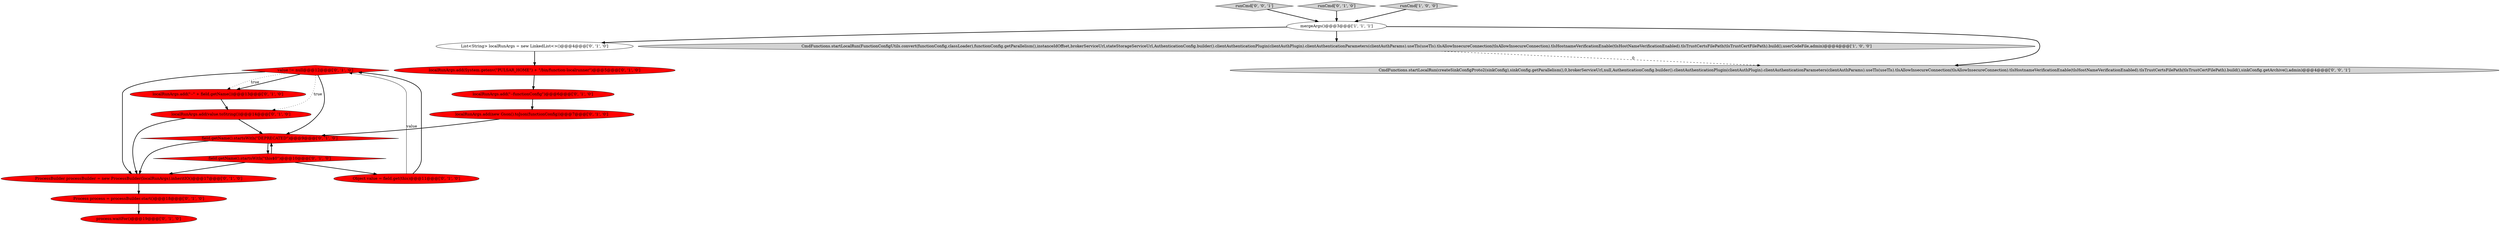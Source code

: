 digraph {
5 [style = filled, label = "process.waitFor()@@@19@@@['0', '1', '0']", fillcolor = red, shape = ellipse image = "AAA1AAABBB2BBB"];
18 [style = filled, label = "runCmd['0', '0', '1']", fillcolor = lightgray, shape = diamond image = "AAA0AAABBB3BBB"];
7 [style = filled, label = "localRunArgs.add(System.getenv(\"PULSAR_HOME\") + \"/bin/function-localrunner\")@@@5@@@['0', '1', '0']", fillcolor = red, shape = ellipse image = "AAA1AAABBB2BBB"];
10 [style = filled, label = "localRunArgs.add(\"--\" + field.getName())@@@13@@@['0', '1', '0']", fillcolor = red, shape = ellipse image = "AAA1AAABBB2BBB"];
14 [style = filled, label = "value != null@@@12@@@['0', '1', '0']", fillcolor = red, shape = diamond image = "AAA1AAABBB2BBB"];
15 [style = filled, label = "field.getName().startsWith(\"this$0\")@@@10@@@['0', '1', '0']", fillcolor = red, shape = diamond image = "AAA1AAABBB2BBB"];
16 [style = filled, label = "Process process = processBuilder.start()@@@18@@@['0', '1', '0']", fillcolor = red, shape = ellipse image = "AAA1AAABBB2BBB"];
17 [style = filled, label = "CmdFunctions.startLocalRun(createSinkConfigProto2(sinkConfig),sinkConfig.getParallelism(),0,brokerServiceUrl,null,AuthenticationConfig.builder().clientAuthenticationPlugin(clientAuthPlugin).clientAuthenticationParameters(clientAuthParams).useTls(useTls).tlsAllowInsecureConnection(tlsAllowInsecureConnection).tlsHostnameVerificationEnable(tlsHostNameVerificationEnabled).tlsTrustCertsFilePath(tlsTrustCertFilePath).build(),sinkConfig.getArchive(),admin)@@@4@@@['0', '0', '1']", fillcolor = lightgray, shape = ellipse image = "AAA0AAABBB3BBB"];
6 [style = filled, label = "runCmd['0', '1', '0']", fillcolor = lightgray, shape = diamond image = "AAA0AAABBB2BBB"];
2 [style = filled, label = "runCmd['1', '0', '0']", fillcolor = lightgray, shape = diamond image = "AAA0AAABBB1BBB"];
8 [style = filled, label = "localRunArgs.add(new Gson().toJson(functionConfig))@@@7@@@['0', '1', '0']", fillcolor = red, shape = ellipse image = "AAA1AAABBB2BBB"];
1 [style = filled, label = "mergeArgs()@@@3@@@['1', '1', '1']", fillcolor = white, shape = ellipse image = "AAA0AAABBB1BBB"];
4 [style = filled, label = "localRunArgs.add(value.toString())@@@14@@@['0', '1', '0']", fillcolor = red, shape = ellipse image = "AAA1AAABBB2BBB"];
9 [style = filled, label = "ProcessBuilder processBuilder = new ProcessBuilder(localRunArgs).inheritIO()@@@17@@@['0', '1', '0']", fillcolor = red, shape = ellipse image = "AAA1AAABBB2BBB"];
0 [style = filled, label = "CmdFunctions.startLocalRun(FunctionConfigUtils.convert(functionConfig,classLoader),functionConfig.getParallelism(),instanceIdOffset,brokerServiceUrl,stateStorageServiceUrl,AuthenticationConfig.builder().clientAuthenticationPlugin(clientAuthPlugin).clientAuthenticationParameters(clientAuthParams).useTls(useTls).tlsAllowInsecureConnection(tlsAllowInsecureConnection).tlsHostnameVerificationEnable(tlsHostNameVerificationEnabled).tlsTrustCertsFilePath(tlsTrustCertFilePath).build(),userCodeFile,admin)@@@4@@@['1', '0', '0']", fillcolor = lightgray, shape = ellipse image = "AAA0AAABBB1BBB"];
3 [style = filled, label = "field.getName().startsWith(\"DEPRECATED\")@@@9@@@['0', '1', '0']", fillcolor = red, shape = diamond image = "AAA1AAABBB2BBB"];
13 [style = filled, label = "List<String> localRunArgs = new LinkedList<>()@@@4@@@['0', '1', '0']", fillcolor = white, shape = ellipse image = "AAA0AAABBB2BBB"];
12 [style = filled, label = "localRunArgs.add(\"--functionConfig\")@@@6@@@['0', '1', '0']", fillcolor = red, shape = ellipse image = "AAA1AAABBB2BBB"];
11 [style = filled, label = "Object value = field.get(this)@@@11@@@['0', '1', '0']", fillcolor = red, shape = ellipse image = "AAA1AAABBB2BBB"];
14->3 [style = bold, label=""];
4->9 [style = bold, label=""];
4->3 [style = bold, label=""];
11->14 [style = solid, label="value"];
11->14 [style = bold, label=""];
7->12 [style = bold, label=""];
2->1 [style = bold, label=""];
8->3 [style = bold, label=""];
14->10 [style = bold, label=""];
3->15 [style = bold, label=""];
1->0 [style = bold, label=""];
15->3 [style = bold, label=""];
0->17 [style = dashed, label="0"];
1->13 [style = bold, label=""];
9->16 [style = bold, label=""];
14->10 [style = dotted, label="true"];
1->17 [style = bold, label=""];
3->9 [style = bold, label=""];
6->1 [style = bold, label=""];
15->11 [style = bold, label=""];
18->1 [style = bold, label=""];
15->9 [style = bold, label=""];
13->7 [style = bold, label=""];
12->8 [style = bold, label=""];
10->4 [style = bold, label=""];
16->5 [style = bold, label=""];
14->9 [style = bold, label=""];
14->4 [style = dotted, label="true"];
}
